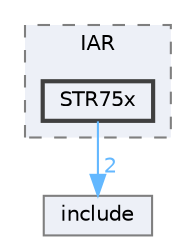 digraph "D:/Projects/Raspberrypi_pico/pico_freertos_final/freertos_pico2/pico_freertos/FreeRTOS-Kernel/portable/IAR/STR75x"
{
 // LATEX_PDF_SIZE
  bgcolor="transparent";
  edge [fontname=Helvetica,fontsize=10,labelfontname=Helvetica,labelfontsize=10];
  node [fontname=Helvetica,fontsize=10,shape=box,height=0.2,width=0.4];
  compound=true
  subgraph clusterdir_851539efac741596f3f7b2413a3fb940 {
    graph [ bgcolor="#edf0f7", pencolor="grey50", label="IAR", fontname=Helvetica,fontsize=10 style="filled,dashed", URL="dir_851539efac741596f3f7b2413a3fb940.html",tooltip=""]
  dir_a5d8eee9c6d38456acf2c4746f6a9154 [label="STR75x", fillcolor="#edf0f7", color="grey25", style="filled,bold", URL="dir_a5d8eee9c6d38456acf2c4746f6a9154.html",tooltip=""];
  }
  dir_c69ece34c3f150cb2c6f1098178b172a [label="include", fillcolor="#edf0f7", color="grey50", style="filled", URL="dir_c69ece34c3f150cb2c6f1098178b172a.html",tooltip=""];
  dir_a5d8eee9c6d38456acf2c4746f6a9154->dir_c69ece34c3f150cb2c6f1098178b172a [headlabel="2", labeldistance=1.5 headhref="dir_000238_000125.html" href="dir_000238_000125.html" color="steelblue1" fontcolor="steelblue1"];
}

